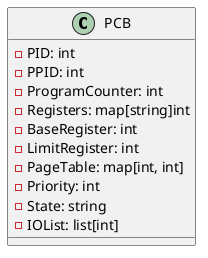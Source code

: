 @startuml
class PCB {
  - PID: int
  - PPID: int
  - ProgramCounter: int
  - Registers: map[string]int
  - BaseRegister: int
  - LimitRegister: int
  - PageTable: map[int, int]
  - Priority: int
  - State: string
  - IOList: list[int]
}
@enduml

